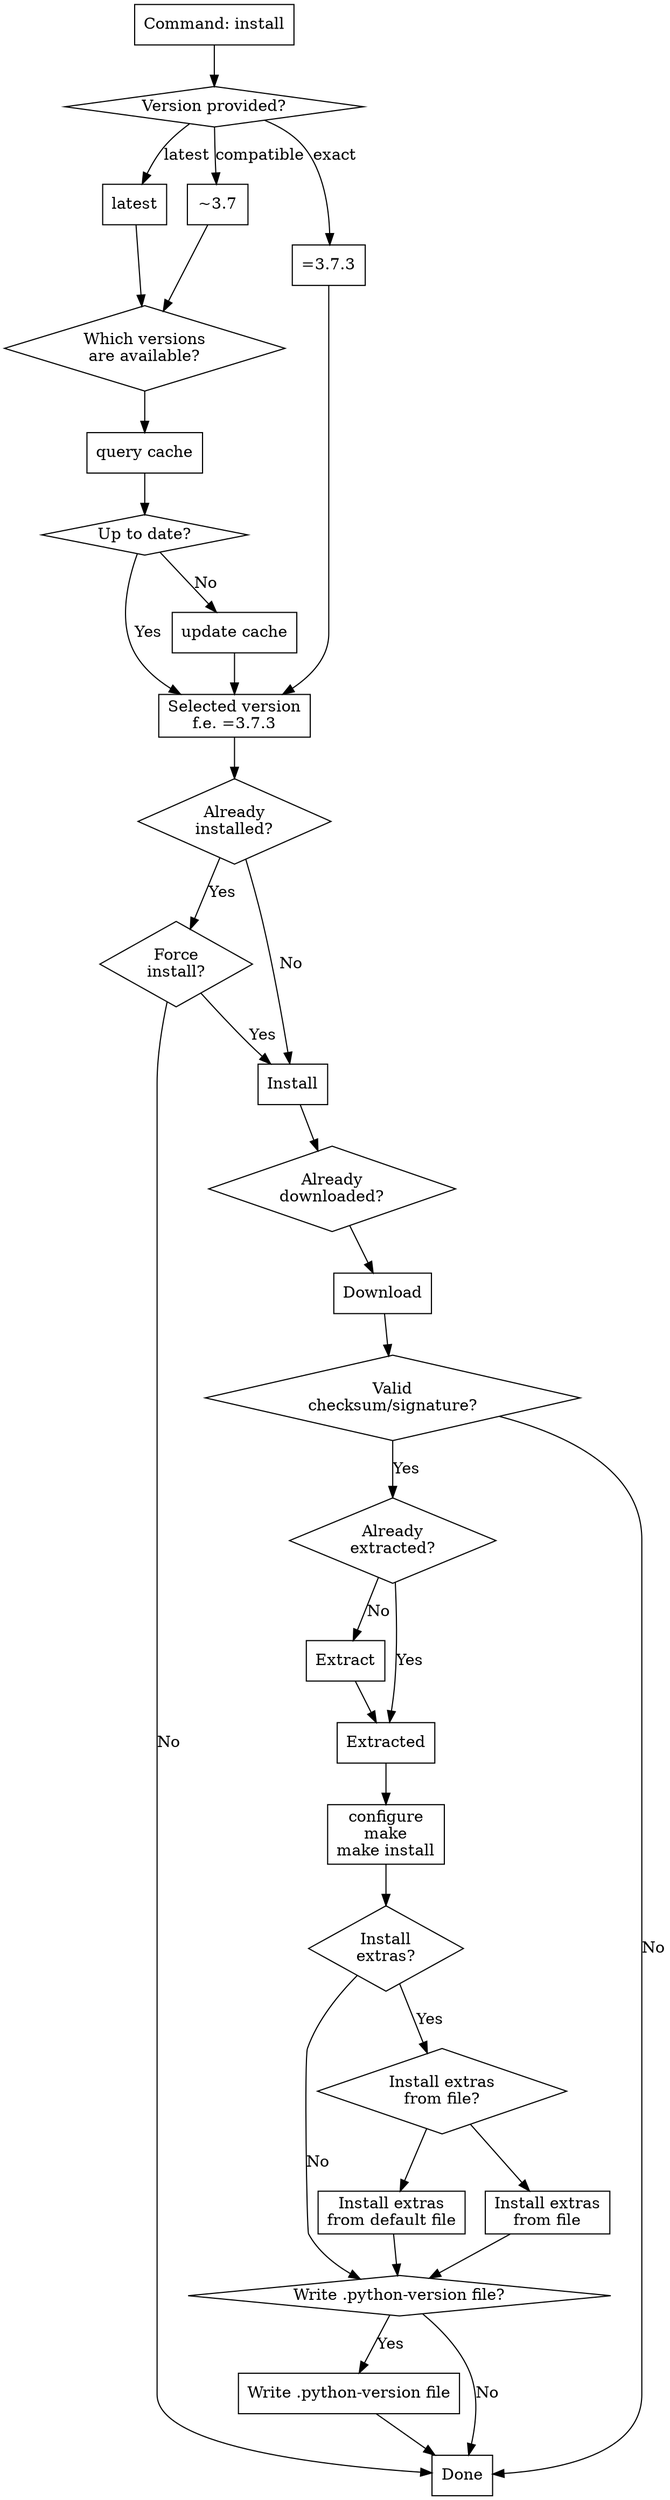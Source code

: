 // To generate a PNG version: dot -Tpng install.dot > install.png

digraph install {
    node [shape="rectangle"];

    command_install [label="Command: install"];

    decision_parse_version [label="Version provided?", shape="diamond"];
    command_install -> decision_parse_version;

    version_latest [label="latest"];
    version_exact [label="=3.7.3"];
    version_tilde [label="~3.7"];
    decision_parse_version -> version_latest [label="latest"];
    decision_parse_version -> version_exact [label="exact"];
    decision_parse_version -> version_tilde [label="compatible"];

    cache_query [label="query cache"];
    decision_cache_up_to_date [label="Up to date?", shape="diamond"];
    cache_update [label="update cache"];
    cache_query -> decision_cache_up_to_date;
    decision_cache_up_to_date -> version_selected [label="Yes"];
    decision_cache_up_to_date -> cache_update [label="No"];

    decision_available_versions [label="Which versions\nare available?", shape="diamond"];
    version_tilde -> decision_available_versions;
    version_latest -> decision_available_versions;
    decision_available_versions -> cache_query;

    version_selected [label = "Selected version\nf.e. =3.7.3"];
    cache_update -> version_selected;
    version_exact -> version_selected;

    decision_already_installed [label="Already\ninstalled?", shape="diamond"];
    version_selected -> decision_already_installed;

    decision_force_install [label="Force\ninstall?", shape="diamond"];
    decision_already_installed -> decision_force_install [label="Yes"];
    decision_already_installed -> install [label="No"];
    install [label="Install"];
    decision_force_install -> install [label="Yes"];
    decision_force_install -> done [label="No"];

    decision_already_downloaded [label="Already\ndownloaded?", shape="diamond"];
    install -> decision_already_downloaded;

    download [label="Download"];
    decision_already_downloaded -> download;

    decision_valid_checksum [label="Valid\nchecksum/signature?", shape="diamond"];
    download -> decision_valid_checksum;
    decision_valid_checksum -> decision_already_extracted [label="Yes"];
    decision_valid_checksum -> done [label="No"];

    decision_already_extracted [label="Already\nextracted?", shape="diamond"];
    decision_already_extracted -> extracted [label="Yes"];
    decision_already_extracted -> extract [label="No"];

    extract [label="Extract"];
    extracted [label="Extracted"];
    extract -> extracted;

    configure_make_make_install [label="configure\nmake\nmake install"];
    extracted -> configure_make_make_install;

    decision_install_extras [label="Install\nextras?", shape="diamond"];
    configure_make_make_install -> decision_install_extras;
    decision_install_extras -> decision_extras_from_file [label="Yes"];
    decision_install_extras -> decision_write_version_file [label="No"];

    decision_extras_from_file [label="Install extras\nfrom file?", shape="diamond"];
    decision_extras_from_file -> extras_from_file;
    decision_extras_from_file -> extras_from_default;
    extras_from_file -> decision_write_version_file;
    extras_from_default -> decision_write_version_file;

    extras_from_file [label="Install extras\nfrom file"];
    extras_from_default [label="Install extras\nfrom default file"];

    decision_write_version_file [label="Write .python-version file?", shape="diamond"];
    write_version_file [label="Write .python-version file"];

    decision_write_version_file -> write_version_file [label="Yes"];
    decision_write_version_file -> done [label="No"];

    write_version_file -> done;

    done [label="Done"];
}
